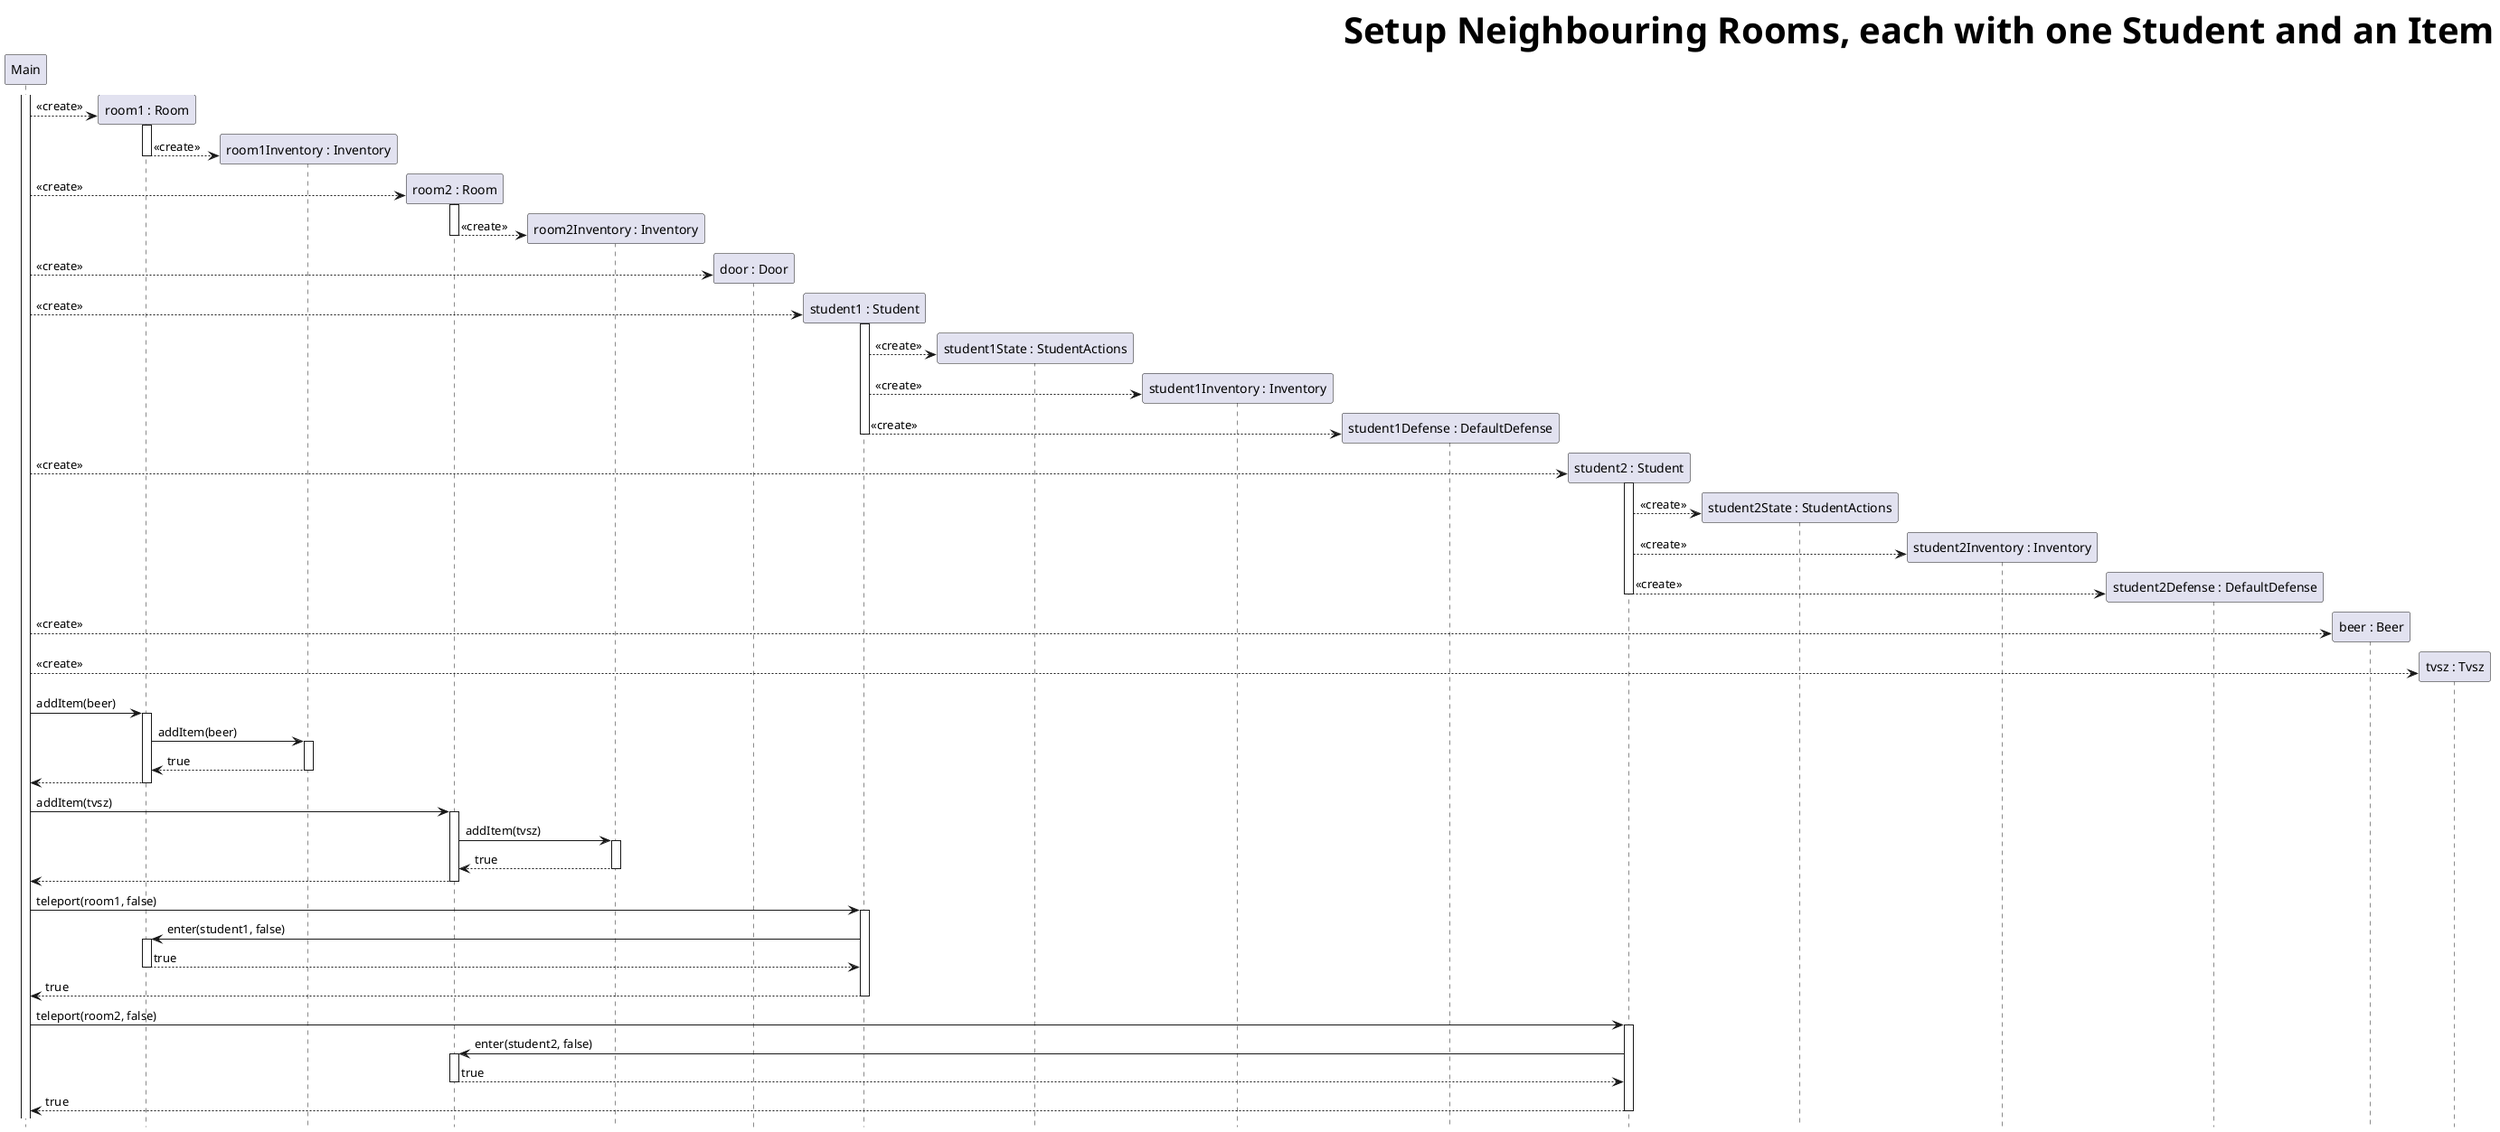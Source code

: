 @startuml StudentsMerge
skinparam headerFontSize 40
skinparam HeaderFontColor #000000
skinparam HeaderFontStyle bold
header Setup Neighbouring Rooms, each with one Student and an Item
hide footbox

participant M as "Main"
activate M

create R1 as "room1 : Room"
M --> R1 :  <<create>>
activate R1
create R1I as "room1Inventory : Inventory"
R1 --> R1I --: <<create>>

create R2 as "room2 : Room"
M --> R2 :  <<create>>
activate R2
create R2I as "room2Inventory : Inventory"
R2 --> R2I --: <<create>>

create D as "door : Door"
M --> D :  <<create>>
create S1 as "student1 : Student"
M --> S1 ++: <<create>>
create S1S as "student1State : StudentActions"
S1 --> S1S : <<create>>
create S1I as "student1Inventory : Inventory"
S1 --> S1I : <<create>>
create S1D as "student1Defense : DefaultDefense"
S1 --> S1D --: <<create>>
create S2 as "student2 : Student"
M --> S2 ++: <<create>>
create S2S as "student2State : StudentActions"
S2 --> S2S : <<create>>
create S2I as "student2Inventory : Inventory"
S2 --> S2I : <<create>>
create S2D as "student2Defense : DefaultDefense"
S2 --> S2D --: <<create>>

create B as "beer : Beer"
M --> B : <<create>>
create T as "tvsz : Tvsz"
M --> T : <<create>>

M -> R1 ++: addItem(beer)
R1 -> R1I ++: addItem(beer)
return true
return

M -> R2 ++: addItem(tvsz)
R2 -> R2I ++: addItem(tvsz)
return true
return

M -> S1 ++ : teleport(room1, false)
S1 -> R1 ++ : enter(student1, false)
return true
return true

M -> S2 ++ : teleport(room2, false)
S2 -> R2 ++ : enter(student2, false)
return true
return true
@enduml

